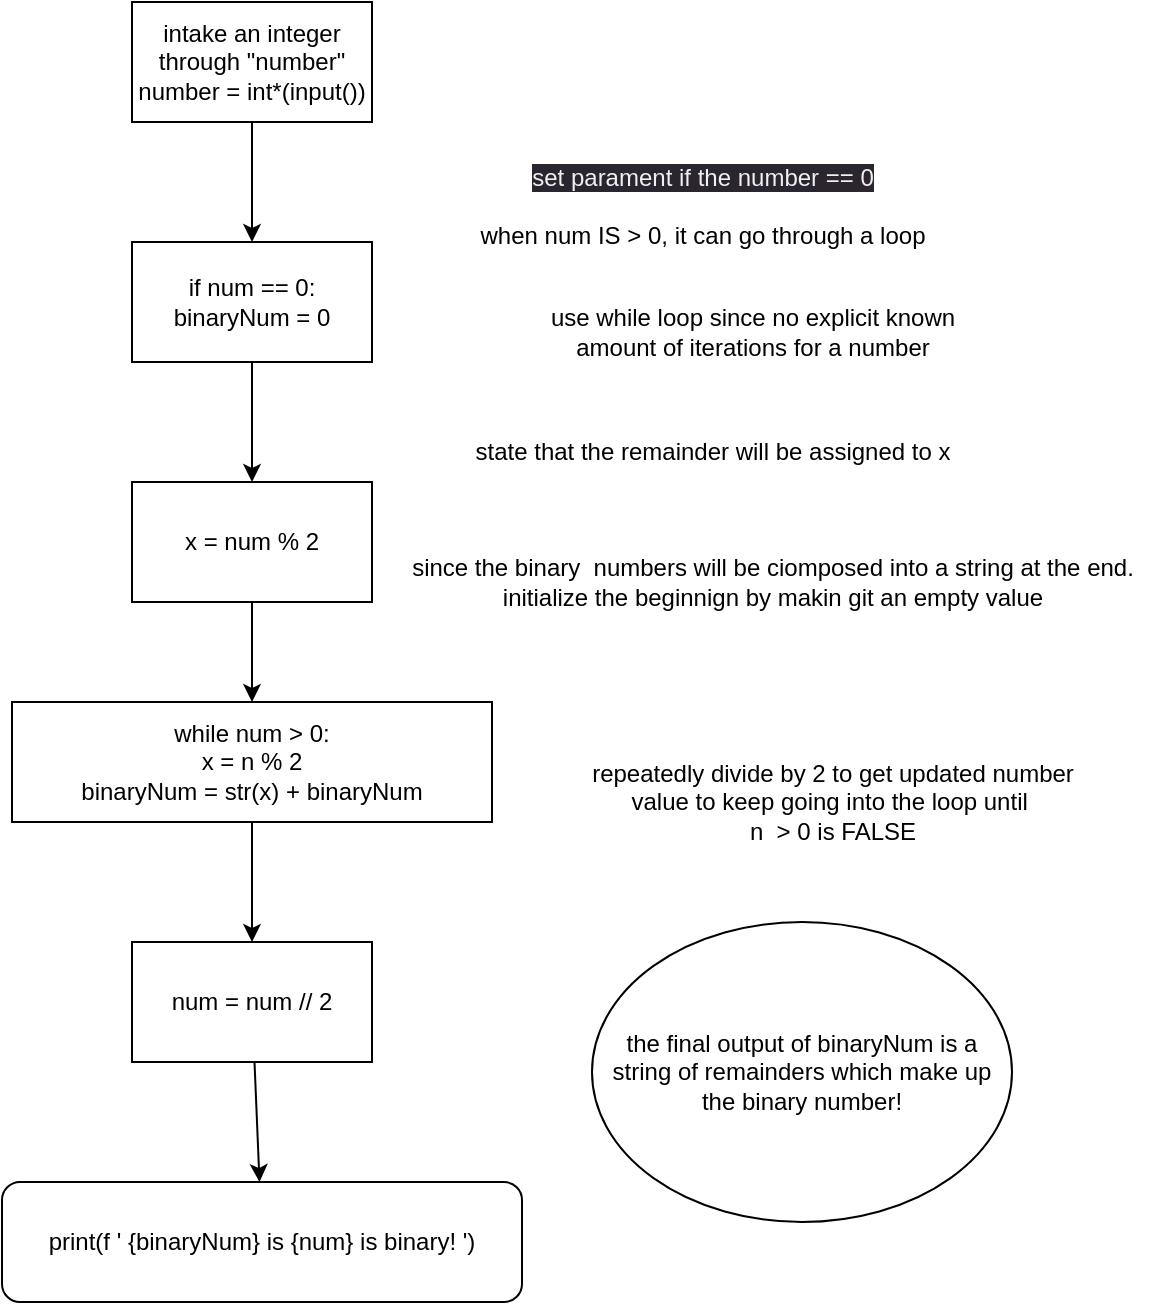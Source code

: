 <mxfile>
    <diagram id="w_27BxSr_7y53y9IiBV0" name="Page-1">
        <mxGraphModel dx="741" dy="804" grid="1" gridSize="10" guides="1" tooltips="1" connect="1" arrows="1" fold="1" page="1" pageScale="1" pageWidth="850" pageHeight="1100" math="0" shadow="0">
            <root>
                <mxCell id="0"/>
                <mxCell id="1" parent="0"/>
                <mxCell id="13" value="" style="edgeStyle=none;html=1;" edge="1" parent="1" source="2" target="5">
                    <mxGeometry relative="1" as="geometry"/>
                </mxCell>
                <mxCell id="2" value="intake an integer through &quot;number&quot;&lt;br&gt;number = int*(input())" style="whiteSpace=wrap;html=1;" vertex="1" parent="1">
                    <mxGeometry x="320" y="60" width="120" height="60" as="geometry"/>
                </mxCell>
                <mxCell id="4" value="&lt;br&gt;&lt;span style=&quot;color: rgb(240, 240, 240); font-family: Helvetica; font-size: 12px; font-style: normal; font-variant-ligatures: normal; font-variant-caps: normal; font-weight: 400; letter-spacing: normal; orphans: 2; text-align: center; text-indent: 0px; text-transform: none; widows: 2; word-spacing: 0px; -webkit-text-stroke-width: 0px; background-color: rgb(42, 37, 47); text-decoration-thickness: initial; text-decoration-style: initial; text-decoration-color: initial; float: none; display: inline !important;&quot;&gt;set parament if the number == 0&lt;br&gt;&lt;/span&gt;&lt;br&gt;when num IS &amp;gt; 0, it can go through a loop" style="text;html=1;align=center;verticalAlign=middle;resizable=0;points=[];autosize=1;strokeColor=none;fillColor=none;" vertex="1" parent="1">
                    <mxGeometry x="480" y="120" width="250" height="70" as="geometry"/>
                </mxCell>
                <mxCell id="14" value="" style="edgeStyle=none;html=1;" edge="1" parent="1" source="5" target="6">
                    <mxGeometry relative="1" as="geometry"/>
                </mxCell>
                <mxCell id="5" value="if num == 0:&lt;br&gt;binaryNum = 0" style="whiteSpace=wrap;html=1;" vertex="1" parent="1">
                    <mxGeometry x="320" y="180" width="120" height="60" as="geometry"/>
                </mxCell>
                <mxCell id="15" value="" style="edgeStyle=none;html=1;" edge="1" parent="1" source="6" target="9">
                    <mxGeometry relative="1" as="geometry"/>
                </mxCell>
                <mxCell id="6" value="x = num % 2" style="whiteSpace=wrap;html=1;" vertex="1" parent="1">
                    <mxGeometry x="320" y="300" width="120" height="60" as="geometry"/>
                </mxCell>
                <mxCell id="7" value="state that the remainder will be assigned to x" style="text;html=1;align=center;verticalAlign=middle;resizable=0;points=[];autosize=1;strokeColor=none;fillColor=none;" vertex="1" parent="1">
                    <mxGeometry x="480" y="270" width="260" height="30" as="geometry"/>
                </mxCell>
                <mxCell id="8" value="since the binary&amp;nbsp; numbers will be ciomposed into a string at the end.&lt;br&gt;initialize the beginnign by makin git an empty value" style="text;html=1;align=center;verticalAlign=middle;resizable=0;points=[];autosize=1;strokeColor=none;fillColor=none;" vertex="1" parent="1">
                    <mxGeometry x="450" y="330" width="380" height="40" as="geometry"/>
                </mxCell>
                <mxCell id="16" value="" style="edgeStyle=none;html=1;" edge="1" parent="1" source="9" target="11">
                    <mxGeometry relative="1" as="geometry"/>
                </mxCell>
                <mxCell id="9" value="while num &amp;gt; 0:&lt;br&gt;x = n % 2&lt;br&gt;binaryNum = str(x) + binaryNum" style="whiteSpace=wrap;html=1;" vertex="1" parent="1">
                    <mxGeometry x="260" y="410" width="240" height="60" as="geometry"/>
                </mxCell>
                <mxCell id="10" value="use while loop since no explicit known &lt;br&gt;amount of iterations for a number" style="text;html=1;align=center;verticalAlign=middle;resizable=0;points=[];autosize=1;strokeColor=none;fillColor=none;" vertex="1" parent="1">
                    <mxGeometry x="515" y="205" width="230" height="40" as="geometry"/>
                </mxCell>
                <mxCell id="19" value="" style="edgeStyle=none;html=1;" edge="1" parent="1" source="11" target="18">
                    <mxGeometry relative="1" as="geometry"/>
                </mxCell>
                <mxCell id="11" value="num = num // 2" style="whiteSpace=wrap;html=1;" vertex="1" parent="1">
                    <mxGeometry x="320" y="530" width="120" height="60" as="geometry"/>
                </mxCell>
                <mxCell id="12" value="repeatedly divide by 2 to get updated number &lt;br&gt;value to keep going into the loop until&amp;nbsp;&lt;br&gt;n&amp;nbsp; &amp;gt; 0 is FALSE" style="text;html=1;align=center;verticalAlign=middle;resizable=0;points=[];autosize=1;strokeColor=none;fillColor=none;" vertex="1" parent="1">
                    <mxGeometry x="540" y="430" width="260" height="60" as="geometry"/>
                </mxCell>
                <mxCell id="17" value="the final output of binaryNum is a string of remainders which make up the binary number!" style="ellipse;whiteSpace=wrap;html=1;" vertex="1" parent="1">
                    <mxGeometry x="550" y="520" width="210" height="150" as="geometry"/>
                </mxCell>
                <mxCell id="18" value="print(f ' {binaryNum} is {num} is binary! ')" style="rounded=1;whiteSpace=wrap;html=1;" vertex="1" parent="1">
                    <mxGeometry x="255" y="650" width="260" height="60" as="geometry"/>
                </mxCell>
            </root>
        </mxGraphModel>
    </diagram>
</mxfile>